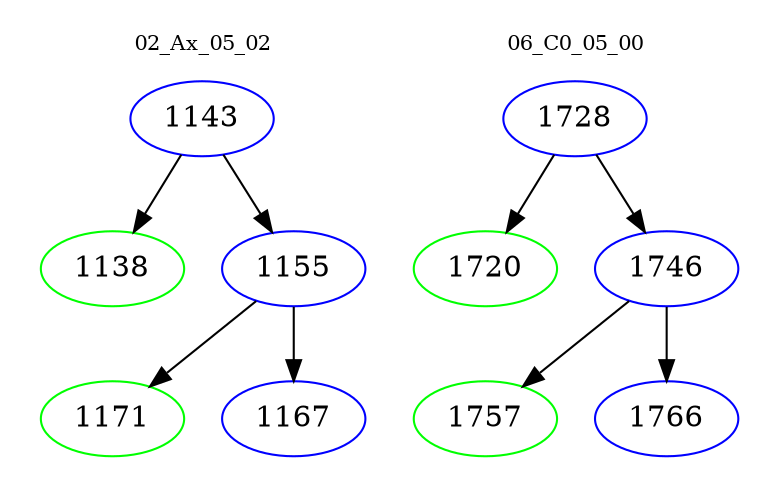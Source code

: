 digraph{
subgraph cluster_0 {
color = white
label = "02_Ax_05_02";
fontsize=10;
T0_1143 [label="1143", color="blue"]
T0_1143 -> T0_1138 [color="black"]
T0_1138 [label="1138", color="green"]
T0_1143 -> T0_1155 [color="black"]
T0_1155 [label="1155", color="blue"]
T0_1155 -> T0_1171 [color="black"]
T0_1171 [label="1171", color="green"]
T0_1155 -> T0_1167 [color="black"]
T0_1167 [label="1167", color="blue"]
}
subgraph cluster_1 {
color = white
label = "06_C0_05_00";
fontsize=10;
T1_1728 [label="1728", color="blue"]
T1_1728 -> T1_1720 [color="black"]
T1_1720 [label="1720", color="green"]
T1_1728 -> T1_1746 [color="black"]
T1_1746 [label="1746", color="blue"]
T1_1746 -> T1_1757 [color="black"]
T1_1757 [label="1757", color="green"]
T1_1746 -> T1_1766 [color="black"]
T1_1766 [label="1766", color="blue"]
}
}
